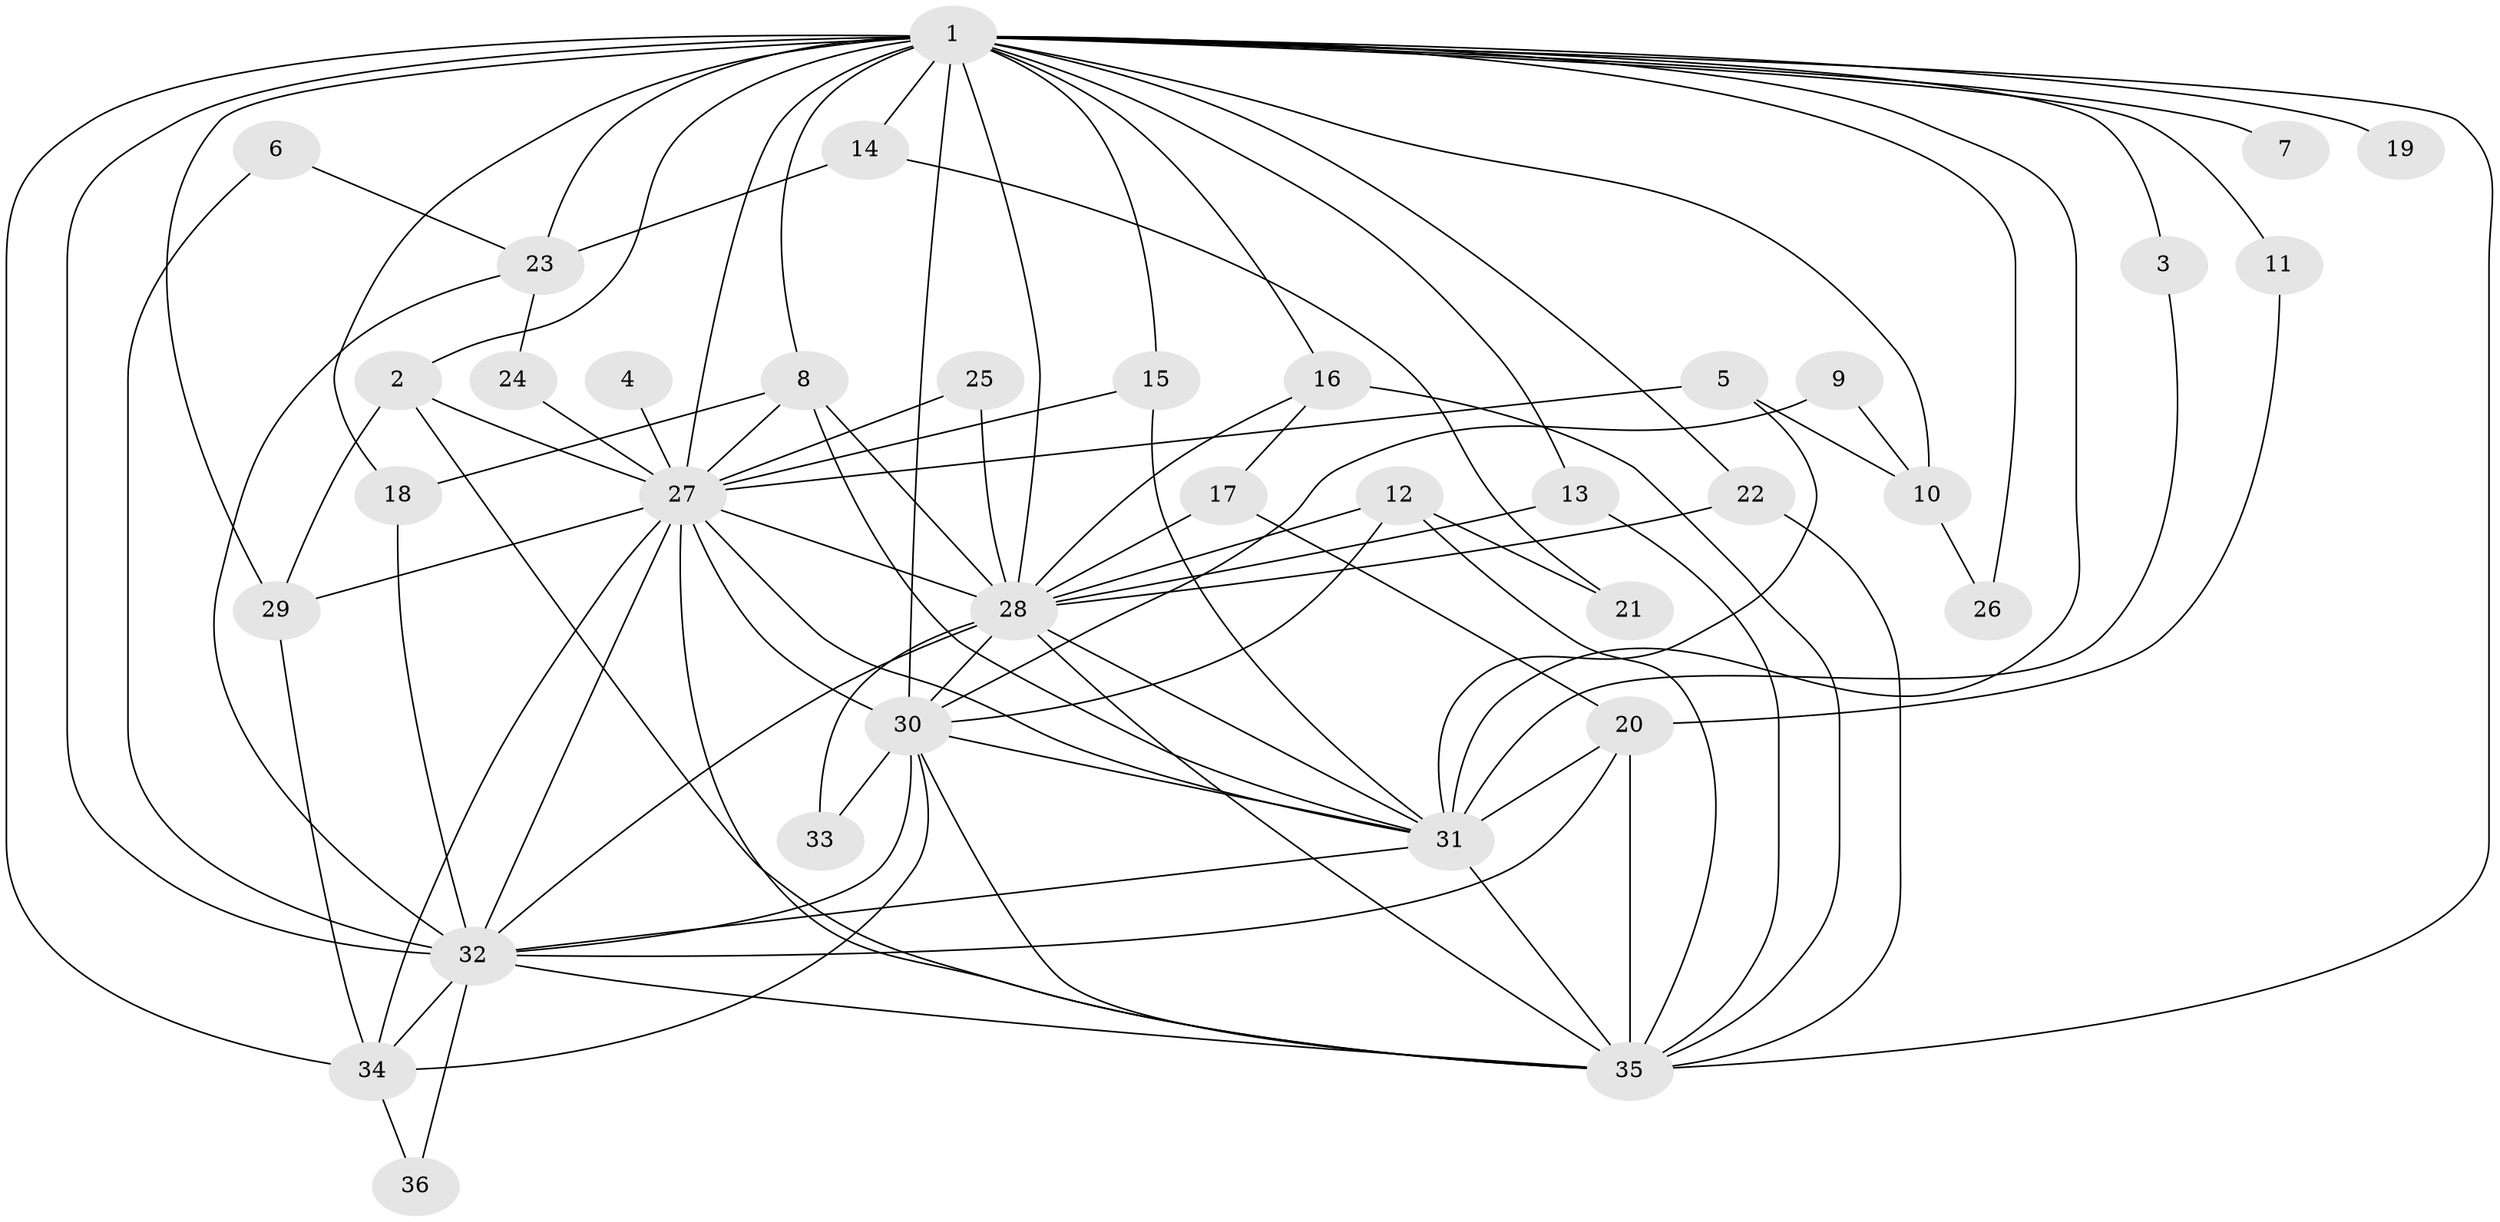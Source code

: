 // original degree distribution, {14: 0.028169014084507043, 29: 0.014084507042253521, 19: 0.014084507042253521, 17: 0.014084507042253521, 11: 0.014084507042253521, 15: 0.014084507042253521, 18: 0.014084507042253521, 16: 0.014084507042253521, 12: 0.014084507042253521, 4: 0.14084507042253522, 5: 0.014084507042253521, 2: 0.5070422535211268, 3: 0.15492957746478872, 6: 0.028169014084507043, 7: 0.014084507042253521}
// Generated by graph-tools (version 1.1) at 2025/25/03/09/25 03:25:48]
// undirected, 36 vertices, 91 edges
graph export_dot {
graph [start="1"]
  node [color=gray90,style=filled];
  1;
  2;
  3;
  4;
  5;
  6;
  7;
  8;
  9;
  10;
  11;
  12;
  13;
  14;
  15;
  16;
  17;
  18;
  19;
  20;
  21;
  22;
  23;
  24;
  25;
  26;
  27;
  28;
  29;
  30;
  31;
  32;
  33;
  34;
  35;
  36;
  1 -- 2 [weight=1.0];
  1 -- 3 [weight=1.0];
  1 -- 7 [weight=1.0];
  1 -- 8 [weight=1.0];
  1 -- 10 [weight=2.0];
  1 -- 11 [weight=1.0];
  1 -- 13 [weight=1.0];
  1 -- 14 [weight=2.0];
  1 -- 15 [weight=1.0];
  1 -- 16 [weight=1.0];
  1 -- 18 [weight=1.0];
  1 -- 19 [weight=1.0];
  1 -- 22 [weight=1.0];
  1 -- 23 [weight=2.0];
  1 -- 26 [weight=1.0];
  1 -- 27 [weight=6.0];
  1 -- 28 [weight=4.0];
  1 -- 29 [weight=1.0];
  1 -- 30 [weight=5.0];
  1 -- 31 [weight=4.0];
  1 -- 32 [weight=4.0];
  1 -- 34 [weight=1.0];
  1 -- 35 [weight=3.0];
  2 -- 27 [weight=1.0];
  2 -- 29 [weight=1.0];
  2 -- 35 [weight=1.0];
  3 -- 31 [weight=1.0];
  4 -- 27 [weight=1.0];
  5 -- 10 [weight=1.0];
  5 -- 27 [weight=1.0];
  5 -- 31 [weight=1.0];
  6 -- 23 [weight=1.0];
  6 -- 32 [weight=1.0];
  8 -- 18 [weight=1.0];
  8 -- 27 [weight=1.0];
  8 -- 28 [weight=1.0];
  8 -- 31 [weight=1.0];
  9 -- 10 [weight=1.0];
  9 -- 30 [weight=2.0];
  10 -- 26 [weight=1.0];
  11 -- 20 [weight=1.0];
  12 -- 21 [weight=1.0];
  12 -- 28 [weight=1.0];
  12 -- 30 [weight=1.0];
  12 -- 35 [weight=1.0];
  13 -- 28 [weight=1.0];
  13 -- 35 [weight=1.0];
  14 -- 21 [weight=1.0];
  14 -- 23 [weight=1.0];
  15 -- 27 [weight=1.0];
  15 -- 31 [weight=1.0];
  16 -- 17 [weight=1.0];
  16 -- 28 [weight=1.0];
  16 -- 35 [weight=1.0];
  17 -- 20 [weight=1.0];
  17 -- 28 [weight=1.0];
  18 -- 32 [weight=1.0];
  20 -- 31 [weight=2.0];
  20 -- 32 [weight=1.0];
  20 -- 35 [weight=2.0];
  22 -- 28 [weight=1.0];
  22 -- 35 [weight=1.0];
  23 -- 24 [weight=1.0];
  23 -- 32 [weight=1.0];
  24 -- 27 [weight=1.0];
  25 -- 27 [weight=1.0];
  25 -- 28 [weight=1.0];
  27 -- 28 [weight=2.0];
  27 -- 29 [weight=1.0];
  27 -- 30 [weight=2.0];
  27 -- 31 [weight=2.0];
  27 -- 32 [weight=3.0];
  27 -- 34 [weight=2.0];
  27 -- 35 [weight=3.0];
  28 -- 30 [weight=1.0];
  28 -- 31 [weight=1.0];
  28 -- 32 [weight=2.0];
  28 -- 33 [weight=1.0];
  28 -- 35 [weight=1.0];
  29 -- 34 [weight=1.0];
  30 -- 31 [weight=1.0];
  30 -- 32 [weight=2.0];
  30 -- 33 [weight=1.0];
  30 -- 34 [weight=1.0];
  30 -- 35 [weight=1.0];
  31 -- 32 [weight=1.0];
  31 -- 35 [weight=1.0];
  32 -- 34 [weight=2.0];
  32 -- 35 [weight=1.0];
  32 -- 36 [weight=1.0];
  34 -- 36 [weight=1.0];
}
